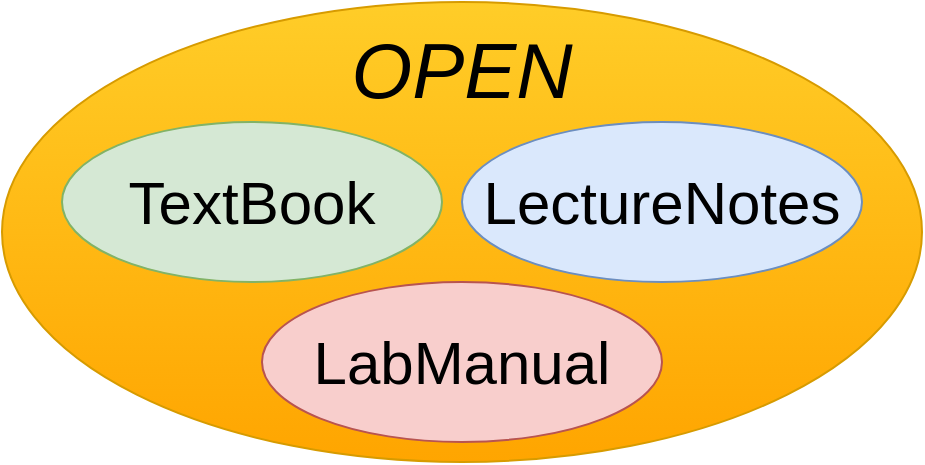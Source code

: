 <mxfile version="17.4.2" type="device"><diagram id="eM4sExiXKOIj9UGwSNM3" name="Page-1"><mxGraphModel dx="1106" dy="822" grid="1" gridSize="10" guides="1" tooltips="1" connect="1" arrows="1" fold="1" page="1" pageScale="1" pageWidth="850" pageHeight="1100" math="0" shadow="0"><root><mxCell id="0"/><mxCell id="1" parent="0"/><mxCell id="Q52CScRdLbSG627hm18g-14" value="" style="ellipse;whiteSpace=wrap;html=1;fontSize=30;fillColor=#ffcd28;gradientColor=#ffa500;strokeColor=#d79b00;" vertex="1" parent="1"><mxGeometry x="100" y="120" width="460" height="230" as="geometry"/></mxCell><mxCell id="Q52CScRdLbSG627hm18g-15" value="TextBook" style="ellipse;whiteSpace=wrap;html=1;fontSize=30;fillColor=#d5e8d4;strokeColor=#82b366;" vertex="1" parent="1"><mxGeometry x="130" y="180" width="190" height="80" as="geometry"/></mxCell><mxCell id="Q52CScRdLbSG627hm18g-17" value="LabManual" style="ellipse;whiteSpace=wrap;html=1;fontSize=30;fillColor=#f8cecc;strokeColor=#b85450;" vertex="1" parent="1"><mxGeometry x="230" y="260" width="200" height="80" as="geometry"/></mxCell><mxCell id="Q52CScRdLbSG627hm18g-18" value="LectureNotes" style="ellipse;whiteSpace=wrap;html=1;fontSize=30;fillColor=#dae8fc;strokeColor=#6c8ebf;" vertex="1" parent="1"><mxGeometry x="330" y="180" width="200" height="80" as="geometry"/></mxCell><mxCell id="Q52CScRdLbSG627hm18g-19" value="OPEN" style="text;html=1;strokeColor=none;fillColor=none;align=center;verticalAlign=middle;whiteSpace=wrap;rounded=0;fontSize=39;fontStyle=2" vertex="1" parent="1"><mxGeometry x="145" y="140" width="370" height="30" as="geometry"/></mxCell></root></mxGraphModel></diagram></mxfile>